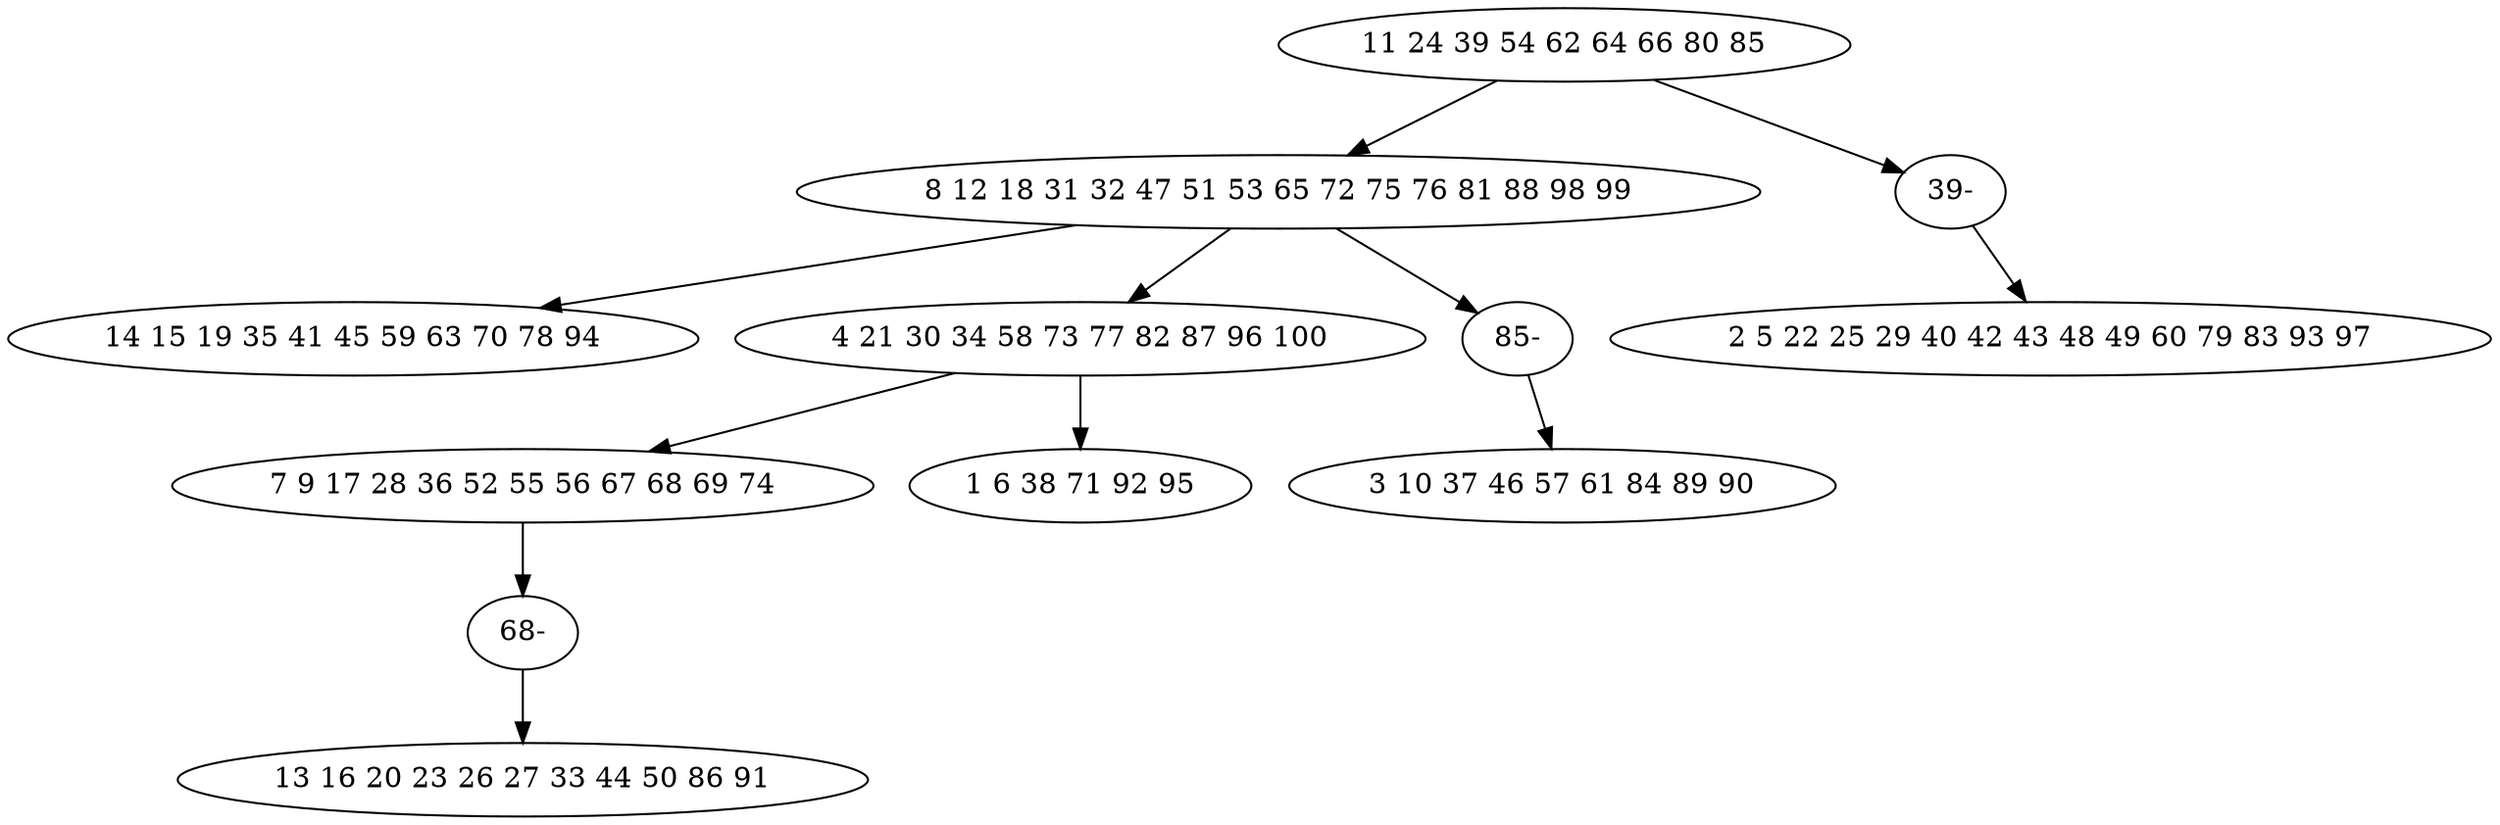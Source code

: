 digraph true_tree {
	"0" -> "1"
	"1" -> "2"
	"0" -> "11"
	"1" -> "4"
	"4" -> "5"
	"4" -> "6"
	"1" -> "9"
	"5" -> "10"
	"9" -> "7"
	"10" -> "8"
	"11" -> "3"
	"0" [label="11 24 39 54 62 64 66 80 85"];
	"1" [label="8 12 18 31 32 47 51 53 65 72 75 76 81 88 98 99"];
	"2" [label="14 15 19 35 41 45 59 63 70 78 94"];
	"3" [label="2 5 22 25 29 40 42 43 48 49 60 79 83 93 97"];
	"4" [label="4 21 30 34 58 73 77 82 87 96 100"];
	"5" [label="7 9 17 28 36 52 55 56 67 68 69 74"];
	"6" [label="1 6 38 71 92 95"];
	"7" [label="3 10 37 46 57 61 84 89 90"];
	"8" [label="13 16 20 23 26 27 33 44 50 86 91"];
	"9" [label="85-"];
	"10" [label="68-"];
	"11" [label="39-"];
}

